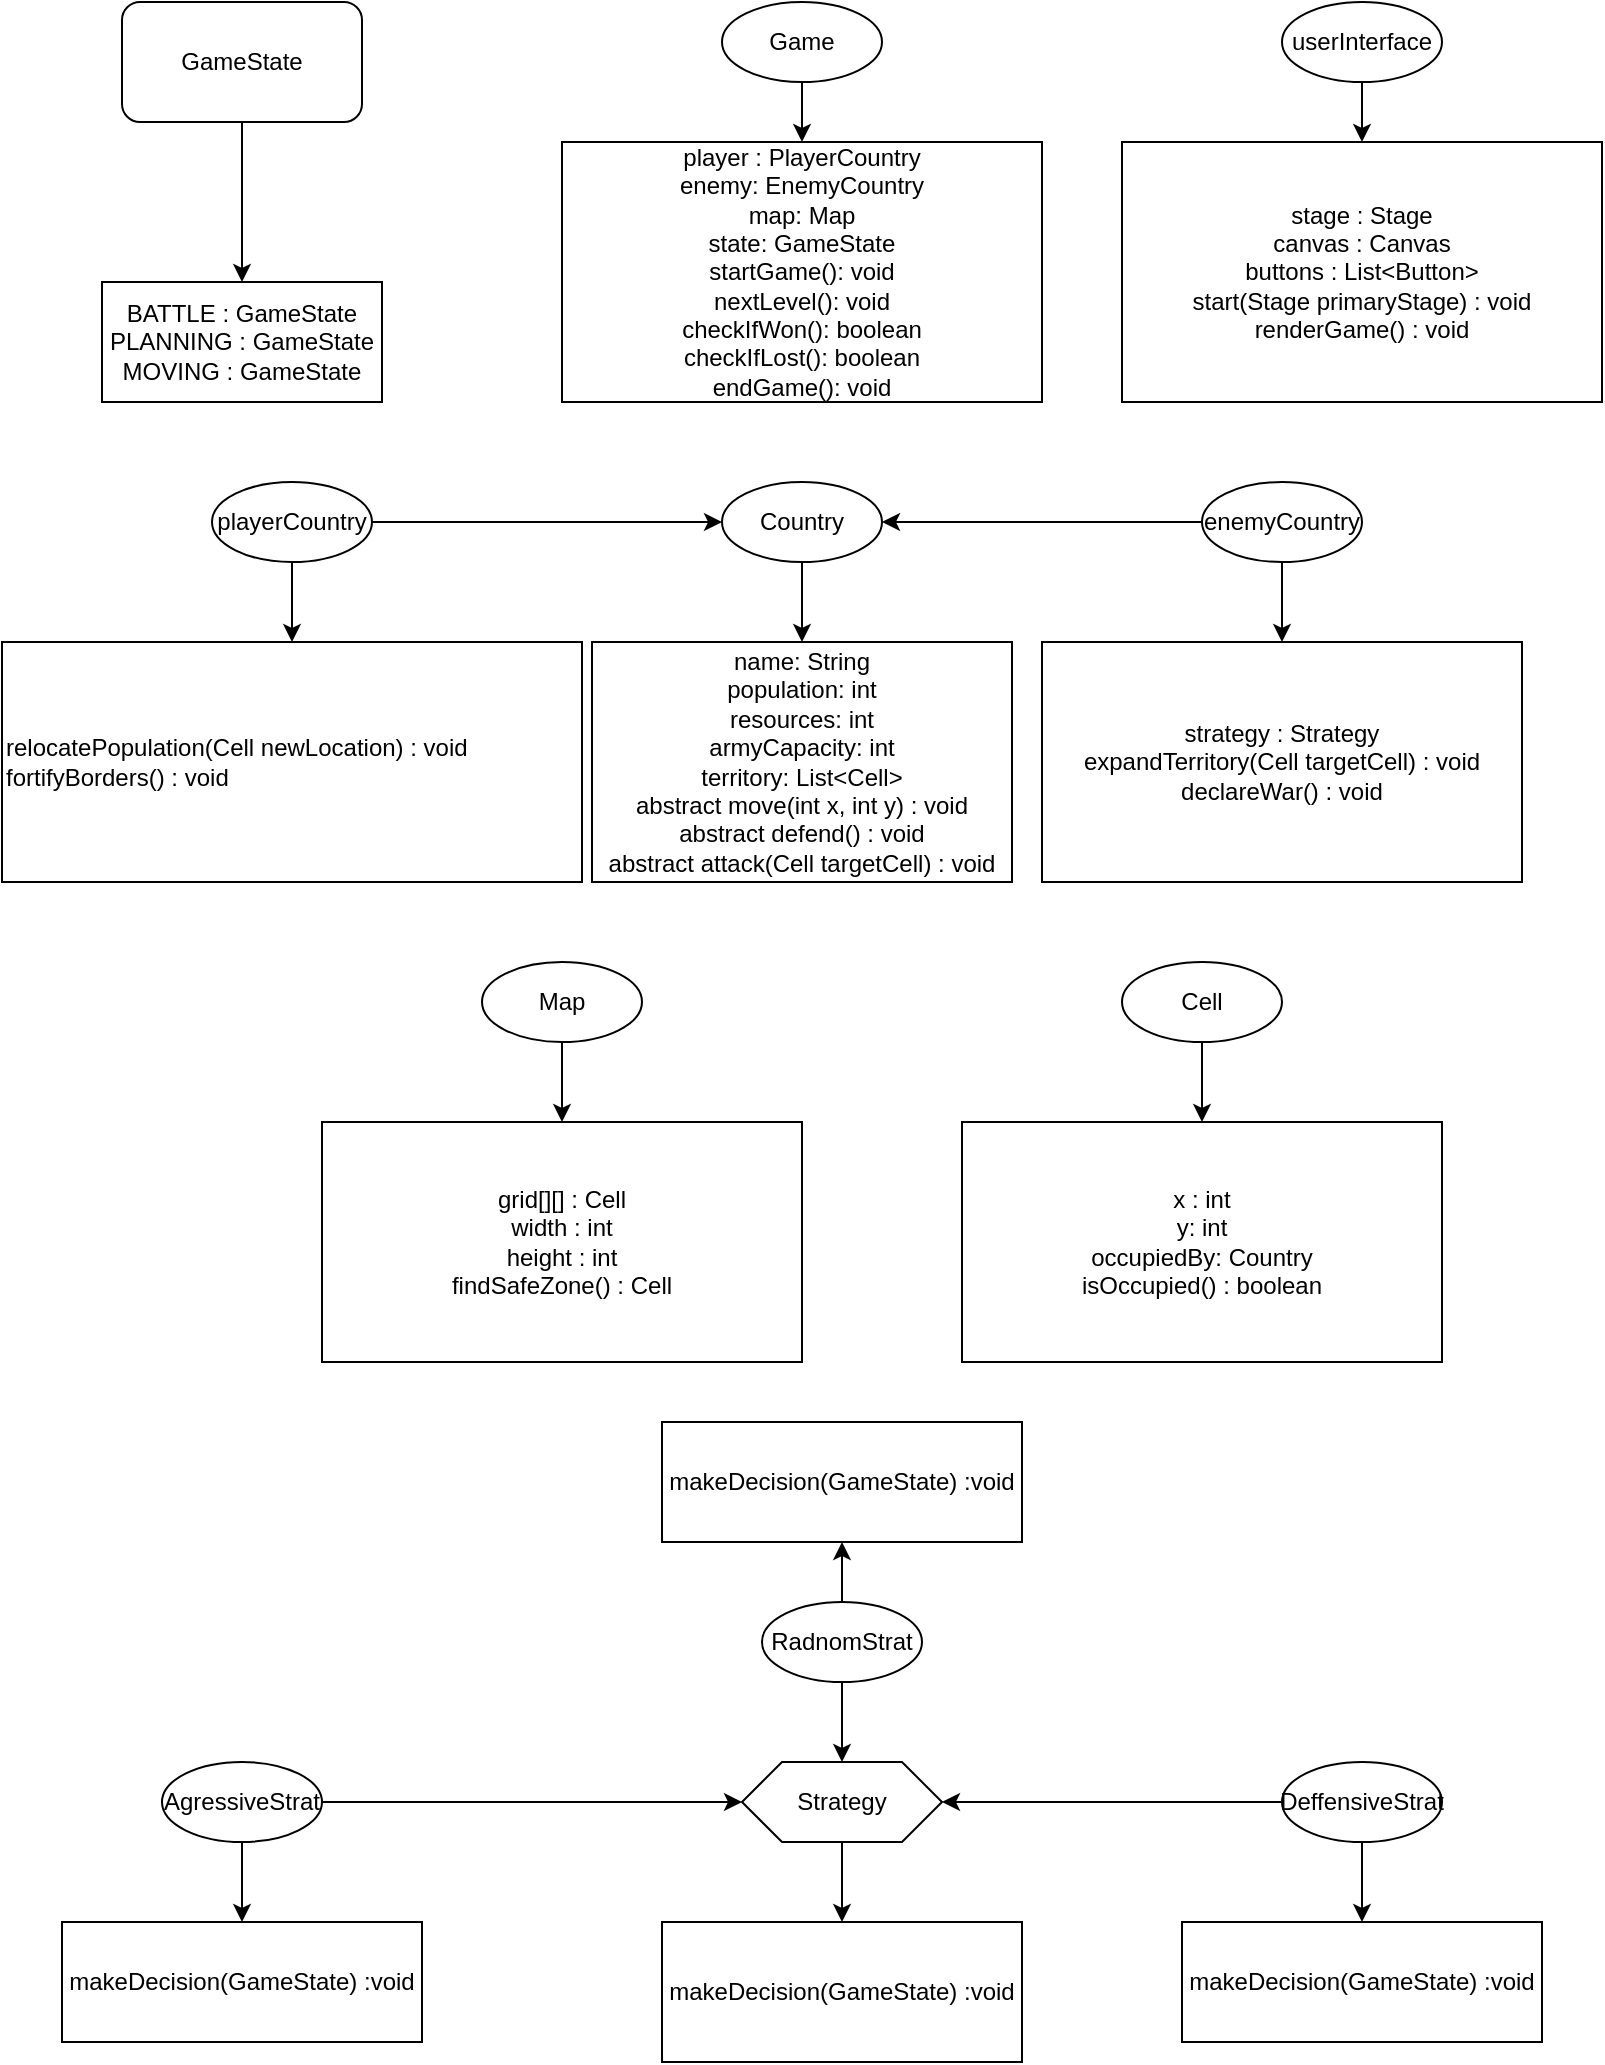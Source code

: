 <mxfile version="26.1.1">
  <diagram name="Page-1" id="b5b7bab2-c9e2-2cf4-8b2a-24fd1a2a6d21">
    <mxGraphModel dx="1034" dy="436" grid="1" gridSize="10" guides="1" tooltips="1" connect="1" arrows="1" fold="1" page="1" pageScale="1" pageWidth="827" pageHeight="1169" background="none" math="0" shadow="0">
      <root>
        <mxCell id="0" />
        <mxCell id="1" parent="0" />
        <mxCell id="RdFcVBw3AS-H3tqxGiPs-4" value="" style="edgeStyle=orthogonalEdgeStyle;rounded=0;orthogonalLoop=1;jettySize=auto;html=1;" edge="1" parent="1" source="RdFcVBw3AS-H3tqxGiPs-2" target="RdFcVBw3AS-H3tqxGiPs-3">
          <mxGeometry relative="1" as="geometry" />
        </mxCell>
        <mxCell id="RdFcVBw3AS-H3tqxGiPs-2" value="Game" style="ellipse;whiteSpace=wrap;html=1;" vertex="1" parent="1">
          <mxGeometry x="360" y="40" width="80" height="40" as="geometry" />
        </mxCell>
        <mxCell id="RdFcVBw3AS-H3tqxGiPs-3" value="player : PlayerCountry&lt;br&gt;enemy: EnemyCountry&lt;br&gt;map: Map&lt;br&gt;state: GameState&lt;br&gt;startGame(): void&lt;br&gt;nextLevel(): void&lt;br&gt;checkIfWon(): boolean&lt;br&gt;checkIfLost(): boolean&lt;br&gt;endGame(): void" style="whiteSpace=wrap;html=1;" vertex="1" parent="1">
          <mxGeometry x="280" y="110" width="240" height="130" as="geometry" />
        </mxCell>
        <mxCell id="RdFcVBw3AS-H3tqxGiPs-7" value="" style="edgeStyle=orthogonalEdgeStyle;rounded=0;orthogonalLoop=1;jettySize=auto;html=1;" edge="1" parent="1" source="RdFcVBw3AS-H3tqxGiPs-5" target="RdFcVBw3AS-H3tqxGiPs-6">
          <mxGeometry relative="1" as="geometry" />
        </mxCell>
        <mxCell id="RdFcVBw3AS-H3tqxGiPs-11" value="" style="edgeStyle=orthogonalEdgeStyle;rounded=0;orthogonalLoop=1;jettySize=auto;html=1;exitX=0;exitY=0.5;exitDx=0;exitDy=0;entryX=1;entryY=0.5;entryDx=0;entryDy=0;" edge="1" parent="1" source="RdFcVBw3AS-H3tqxGiPs-10" target="RdFcVBw3AS-H3tqxGiPs-5">
          <mxGeometry relative="1" as="geometry">
            <mxPoint x="470" y="260" as="targetPoint" />
          </mxGeometry>
        </mxCell>
        <mxCell id="RdFcVBw3AS-H3tqxGiPs-5" value="Country" style="ellipse;whiteSpace=wrap;html=1;" vertex="1" parent="1">
          <mxGeometry x="360" y="280" width="80" height="40" as="geometry" />
        </mxCell>
        <mxCell id="RdFcVBw3AS-H3tqxGiPs-6" value="name: String&lt;br&gt;population: int&lt;br&gt;resources: int&lt;br&gt;armyCapacity: int&lt;br&gt;territory: List&amp;lt;Cell&amp;gt;&lt;br&gt;abstract move(int x, int y) : void&lt;br&gt;abstract defend() : void&lt;br&gt;abstract attack(Cell targetCell) : void" style="whiteSpace=wrap;html=1;" vertex="1" parent="1">
          <mxGeometry x="295" y="360" width="210" height="120" as="geometry" />
        </mxCell>
        <mxCell id="RdFcVBw3AS-H3tqxGiPs-13" value="" style="edgeStyle=orthogonalEdgeStyle;rounded=0;orthogonalLoop=1;jettySize=auto;html=1;" edge="1" parent="1" source="RdFcVBw3AS-H3tqxGiPs-8" target="RdFcVBw3AS-H3tqxGiPs-12">
          <mxGeometry relative="1" as="geometry" />
        </mxCell>
        <mxCell id="RdFcVBw3AS-H3tqxGiPs-8" value="&lt;div&gt;playerCountry&lt;/div&gt;" style="ellipse;whiteSpace=wrap;html=1;" vertex="1" parent="1">
          <mxGeometry x="105" y="280" width="80" height="40" as="geometry" />
        </mxCell>
        <mxCell id="RdFcVBw3AS-H3tqxGiPs-9" value="" style="endArrow=classic;html=1;rounded=0;entryX=0;entryY=0.5;entryDx=0;entryDy=0;exitX=1;exitY=0.5;exitDx=0;exitDy=0;" edge="1" parent="1" source="RdFcVBw3AS-H3tqxGiPs-8" target="RdFcVBw3AS-H3tqxGiPs-5">
          <mxGeometry width="50" height="50" relative="1" as="geometry">
            <mxPoint x="240" y="300" as="sourcePoint" />
            <mxPoint x="295" y="275" as="targetPoint" />
          </mxGeometry>
        </mxCell>
        <mxCell id="RdFcVBw3AS-H3tqxGiPs-15" value="" style="edgeStyle=orthogonalEdgeStyle;rounded=0;orthogonalLoop=1;jettySize=auto;html=1;" edge="1" parent="1" source="RdFcVBw3AS-H3tqxGiPs-10" target="RdFcVBw3AS-H3tqxGiPs-14">
          <mxGeometry relative="1" as="geometry" />
        </mxCell>
        <mxCell id="RdFcVBw3AS-H3tqxGiPs-10" value="enemyCountry" style="ellipse;whiteSpace=wrap;html=1;" vertex="1" parent="1">
          <mxGeometry x="600" y="280" width="80" height="40" as="geometry" />
        </mxCell>
        <mxCell id="RdFcVBw3AS-H3tqxGiPs-12" value="&lt;div align=&quot;left&quot;&gt;relocatePopulation(Cell newLocation) : void&lt;/div&gt;&lt;div align=&quot;left&quot;&gt;fortifyBorders() : void&lt;/div&gt;" style="whiteSpace=wrap;html=1;align=left;" vertex="1" parent="1">
          <mxGeometry y="360" width="290" height="120" as="geometry" />
        </mxCell>
        <mxCell id="RdFcVBw3AS-H3tqxGiPs-14" value="strategy : Strategy&lt;br&gt;expandTerritory(Cell targetCell) : void&lt;br&gt;declareWar() : void" style="whiteSpace=wrap;html=1;" vertex="1" parent="1">
          <mxGeometry x="520" y="360" width="240" height="120" as="geometry" />
        </mxCell>
        <mxCell id="RdFcVBw3AS-H3tqxGiPs-20" value="" style="edgeStyle=orthogonalEdgeStyle;rounded=0;orthogonalLoop=1;jettySize=auto;html=1;" edge="1" parent="1" source="RdFcVBw3AS-H3tqxGiPs-16" target="RdFcVBw3AS-H3tqxGiPs-19">
          <mxGeometry relative="1" as="geometry" />
        </mxCell>
        <mxCell id="RdFcVBw3AS-H3tqxGiPs-16" value="Map" style="ellipse;whiteSpace=wrap;html=1;" vertex="1" parent="1">
          <mxGeometry x="240" y="520" width="80" height="40" as="geometry" />
        </mxCell>
        <mxCell id="RdFcVBw3AS-H3tqxGiPs-22" value="" style="edgeStyle=orthogonalEdgeStyle;rounded=0;orthogonalLoop=1;jettySize=auto;html=1;" edge="1" parent="1" source="RdFcVBw3AS-H3tqxGiPs-17" target="RdFcVBw3AS-H3tqxGiPs-21">
          <mxGeometry relative="1" as="geometry" />
        </mxCell>
        <mxCell id="RdFcVBw3AS-H3tqxGiPs-17" value="&lt;div&gt;Cell&lt;/div&gt;" style="ellipse;whiteSpace=wrap;html=1;" vertex="1" parent="1">
          <mxGeometry x="560" y="520" width="80" height="40" as="geometry" />
        </mxCell>
        <mxCell id="RdFcVBw3AS-H3tqxGiPs-19" value="grid[][] : Cell&lt;br&gt;width : int&lt;br&gt;height : int&lt;br&gt;findSafeZone() : Cell" style="whiteSpace=wrap;html=1;" vertex="1" parent="1">
          <mxGeometry x="160" y="600" width="240" height="120" as="geometry" />
        </mxCell>
        <mxCell id="RdFcVBw3AS-H3tqxGiPs-21" value="x : int&lt;br&gt;y: int&lt;br&gt;occupiedBy: Country&lt;br&gt;isOccupied() : boolean" style="whiteSpace=wrap;html=1;" vertex="1" parent="1">
          <mxGeometry x="480" y="600" width="240" height="120" as="geometry" />
        </mxCell>
        <mxCell id="RdFcVBw3AS-H3tqxGiPs-28" value="" style="edgeStyle=orthogonalEdgeStyle;rounded=0;orthogonalLoop=1;jettySize=auto;html=1;" edge="1" parent="1" source="RdFcVBw3AS-H3tqxGiPs-26" target="RdFcVBw3AS-H3tqxGiPs-27">
          <mxGeometry relative="1" as="geometry" />
        </mxCell>
        <mxCell id="RdFcVBw3AS-H3tqxGiPs-26" value="Strategy" style="shape=hexagon;perimeter=hexagonPerimeter2;whiteSpace=wrap;html=1;fixedSize=1;" vertex="1" parent="1">
          <mxGeometry x="370" y="920" width="100" height="40" as="geometry" />
        </mxCell>
        <mxCell id="RdFcVBw3AS-H3tqxGiPs-27" value="makeDecision(GameState) :void" style="whiteSpace=wrap;html=1;" vertex="1" parent="1">
          <mxGeometry x="330" y="1000" width="180" height="70" as="geometry" />
        </mxCell>
        <mxCell id="RdFcVBw3AS-H3tqxGiPs-31" value="" style="edgeStyle=orthogonalEdgeStyle;rounded=0;orthogonalLoop=1;jettySize=auto;html=1;" edge="1" parent="1" source="RdFcVBw3AS-H3tqxGiPs-29">
          <mxGeometry relative="1" as="geometry">
            <mxPoint x="120" y="180" as="targetPoint" />
          </mxGeometry>
        </mxCell>
        <mxCell id="RdFcVBw3AS-H3tqxGiPs-29" value="GameState" style="rounded=1;whiteSpace=wrap;html=1;" vertex="1" parent="1">
          <mxGeometry x="60" y="40" width="120" height="60" as="geometry" />
        </mxCell>
        <mxCell id="RdFcVBw3AS-H3tqxGiPs-32" value="BATTLE : GameState&lt;br&gt;PLANNING : GameState&lt;br&gt;MOVING : GameState" style="rounded=0;whiteSpace=wrap;html=1;" vertex="1" parent="1">
          <mxGeometry x="50" y="180" width="140" height="60" as="geometry" />
        </mxCell>
        <mxCell id="RdFcVBw3AS-H3tqxGiPs-39" style="edgeStyle=orthogonalEdgeStyle;rounded=0;orthogonalLoop=1;jettySize=auto;html=1;exitX=0;exitY=0.5;exitDx=0;exitDy=0;entryX=1;entryY=0.5;entryDx=0;entryDy=0;" edge="1" parent="1" source="RdFcVBw3AS-H3tqxGiPs-33" target="RdFcVBw3AS-H3tqxGiPs-26">
          <mxGeometry relative="1" as="geometry" />
        </mxCell>
        <mxCell id="RdFcVBw3AS-H3tqxGiPs-41" value="" style="edgeStyle=orthogonalEdgeStyle;rounded=0;orthogonalLoop=1;jettySize=auto;html=1;" edge="1" parent="1" source="RdFcVBw3AS-H3tqxGiPs-33" target="RdFcVBw3AS-H3tqxGiPs-40">
          <mxGeometry relative="1" as="geometry" />
        </mxCell>
        <mxCell id="RdFcVBw3AS-H3tqxGiPs-33" value="DeffensiveStrat" style="ellipse;whiteSpace=wrap;html=1;" vertex="1" parent="1">
          <mxGeometry x="640" y="920" width="80" height="40" as="geometry" />
        </mxCell>
        <mxCell id="RdFcVBw3AS-H3tqxGiPs-35" value="makeDecision(GameState) :void" style="whiteSpace=wrap;html=1;" vertex="1" parent="1">
          <mxGeometry x="30" y="1000" width="180" height="60" as="geometry" />
        </mxCell>
        <mxCell id="RdFcVBw3AS-H3tqxGiPs-38" style="edgeStyle=orthogonalEdgeStyle;rounded=0;orthogonalLoop=1;jettySize=auto;html=1;exitX=1;exitY=0.5;exitDx=0;exitDy=0;entryX=0;entryY=0.5;entryDx=0;entryDy=0;" edge="1" parent="1" source="RdFcVBw3AS-H3tqxGiPs-37" target="RdFcVBw3AS-H3tqxGiPs-26">
          <mxGeometry relative="1" as="geometry" />
        </mxCell>
        <mxCell id="RdFcVBw3AS-H3tqxGiPs-42" style="edgeStyle=orthogonalEdgeStyle;rounded=0;orthogonalLoop=1;jettySize=auto;html=1;exitX=0.5;exitY=1;exitDx=0;exitDy=0;entryX=0.5;entryY=0;entryDx=0;entryDy=0;" edge="1" parent="1" source="RdFcVBw3AS-H3tqxGiPs-37" target="RdFcVBw3AS-H3tqxGiPs-35">
          <mxGeometry relative="1" as="geometry" />
        </mxCell>
        <mxCell id="RdFcVBw3AS-H3tqxGiPs-37" value="AgressiveStrat" style="ellipse;whiteSpace=wrap;html=1;" vertex="1" parent="1">
          <mxGeometry x="80" y="920" width="80" height="40" as="geometry" />
        </mxCell>
        <mxCell id="RdFcVBw3AS-H3tqxGiPs-40" value="makeDecision(GameState) :void" style="whiteSpace=wrap;html=1;" vertex="1" parent="1">
          <mxGeometry x="590" y="1000" width="180" height="60" as="geometry" />
        </mxCell>
        <mxCell id="RdFcVBw3AS-H3tqxGiPs-48" value="" style="edgeStyle=orthogonalEdgeStyle;rounded=0;orthogonalLoop=1;jettySize=auto;html=1;" edge="1" parent="1" source="RdFcVBw3AS-H3tqxGiPs-46" target="RdFcVBw3AS-H3tqxGiPs-47">
          <mxGeometry relative="1" as="geometry" />
        </mxCell>
        <mxCell id="RdFcVBw3AS-H3tqxGiPs-49" style="edgeStyle=orthogonalEdgeStyle;rounded=0;orthogonalLoop=1;jettySize=auto;html=1;exitX=0.5;exitY=1;exitDx=0;exitDy=0;entryX=0.5;entryY=0;entryDx=0;entryDy=0;" edge="1" parent="1" source="RdFcVBw3AS-H3tqxGiPs-46" target="RdFcVBw3AS-H3tqxGiPs-26">
          <mxGeometry relative="1" as="geometry" />
        </mxCell>
        <mxCell id="RdFcVBw3AS-H3tqxGiPs-46" value="RadnomStrat" style="ellipse;whiteSpace=wrap;html=1;" vertex="1" parent="1">
          <mxGeometry x="380" y="840" width="80" height="40" as="geometry" />
        </mxCell>
        <mxCell id="RdFcVBw3AS-H3tqxGiPs-47" value="makeDecision(GameState) :void" style="whiteSpace=wrap;html=1;" vertex="1" parent="1">
          <mxGeometry x="330" y="750" width="180" height="60" as="geometry" />
        </mxCell>
        <mxCell id="RdFcVBw3AS-H3tqxGiPs-52" value="" style="edgeStyle=orthogonalEdgeStyle;rounded=0;orthogonalLoop=1;jettySize=auto;html=1;" edge="1" parent="1" source="RdFcVBw3AS-H3tqxGiPs-50" target="RdFcVBw3AS-H3tqxGiPs-51">
          <mxGeometry relative="1" as="geometry" />
        </mxCell>
        <mxCell id="RdFcVBw3AS-H3tqxGiPs-50" value="userInterface" style="ellipse;whiteSpace=wrap;html=1;" vertex="1" parent="1">
          <mxGeometry x="640" y="40" width="80" height="40" as="geometry" />
        </mxCell>
        <mxCell id="RdFcVBw3AS-H3tqxGiPs-51" value="&lt;div&gt;stage : Stage&lt;/div&gt;&lt;div&gt;canvas : Canvas&lt;br&gt;buttons : List&amp;lt;Button&amp;gt;&lt;br&gt;start(Stage primaryStage) : void&lt;br&gt;renderGame() : void&lt;/div&gt;" style="whiteSpace=wrap;html=1;" vertex="1" parent="1">
          <mxGeometry x="560" y="110" width="240" height="130" as="geometry" />
        </mxCell>
      </root>
    </mxGraphModel>
  </diagram>
</mxfile>
